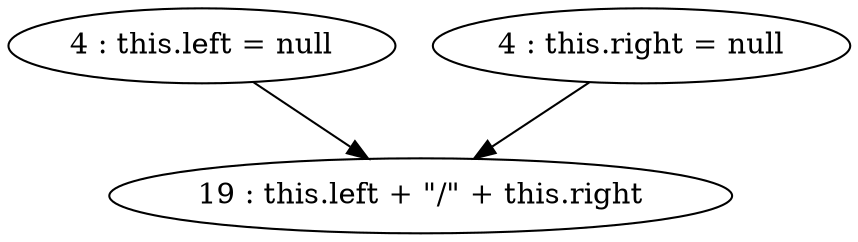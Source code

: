 digraph G {
"4 : this.left = null"
"4 : this.left = null" -> "19 : this.left + \"/\" + this.right"
"4 : this.right = null"
"4 : this.right = null" -> "19 : this.left + \"/\" + this.right"
"19 : this.left + \"/\" + this.right"
}
